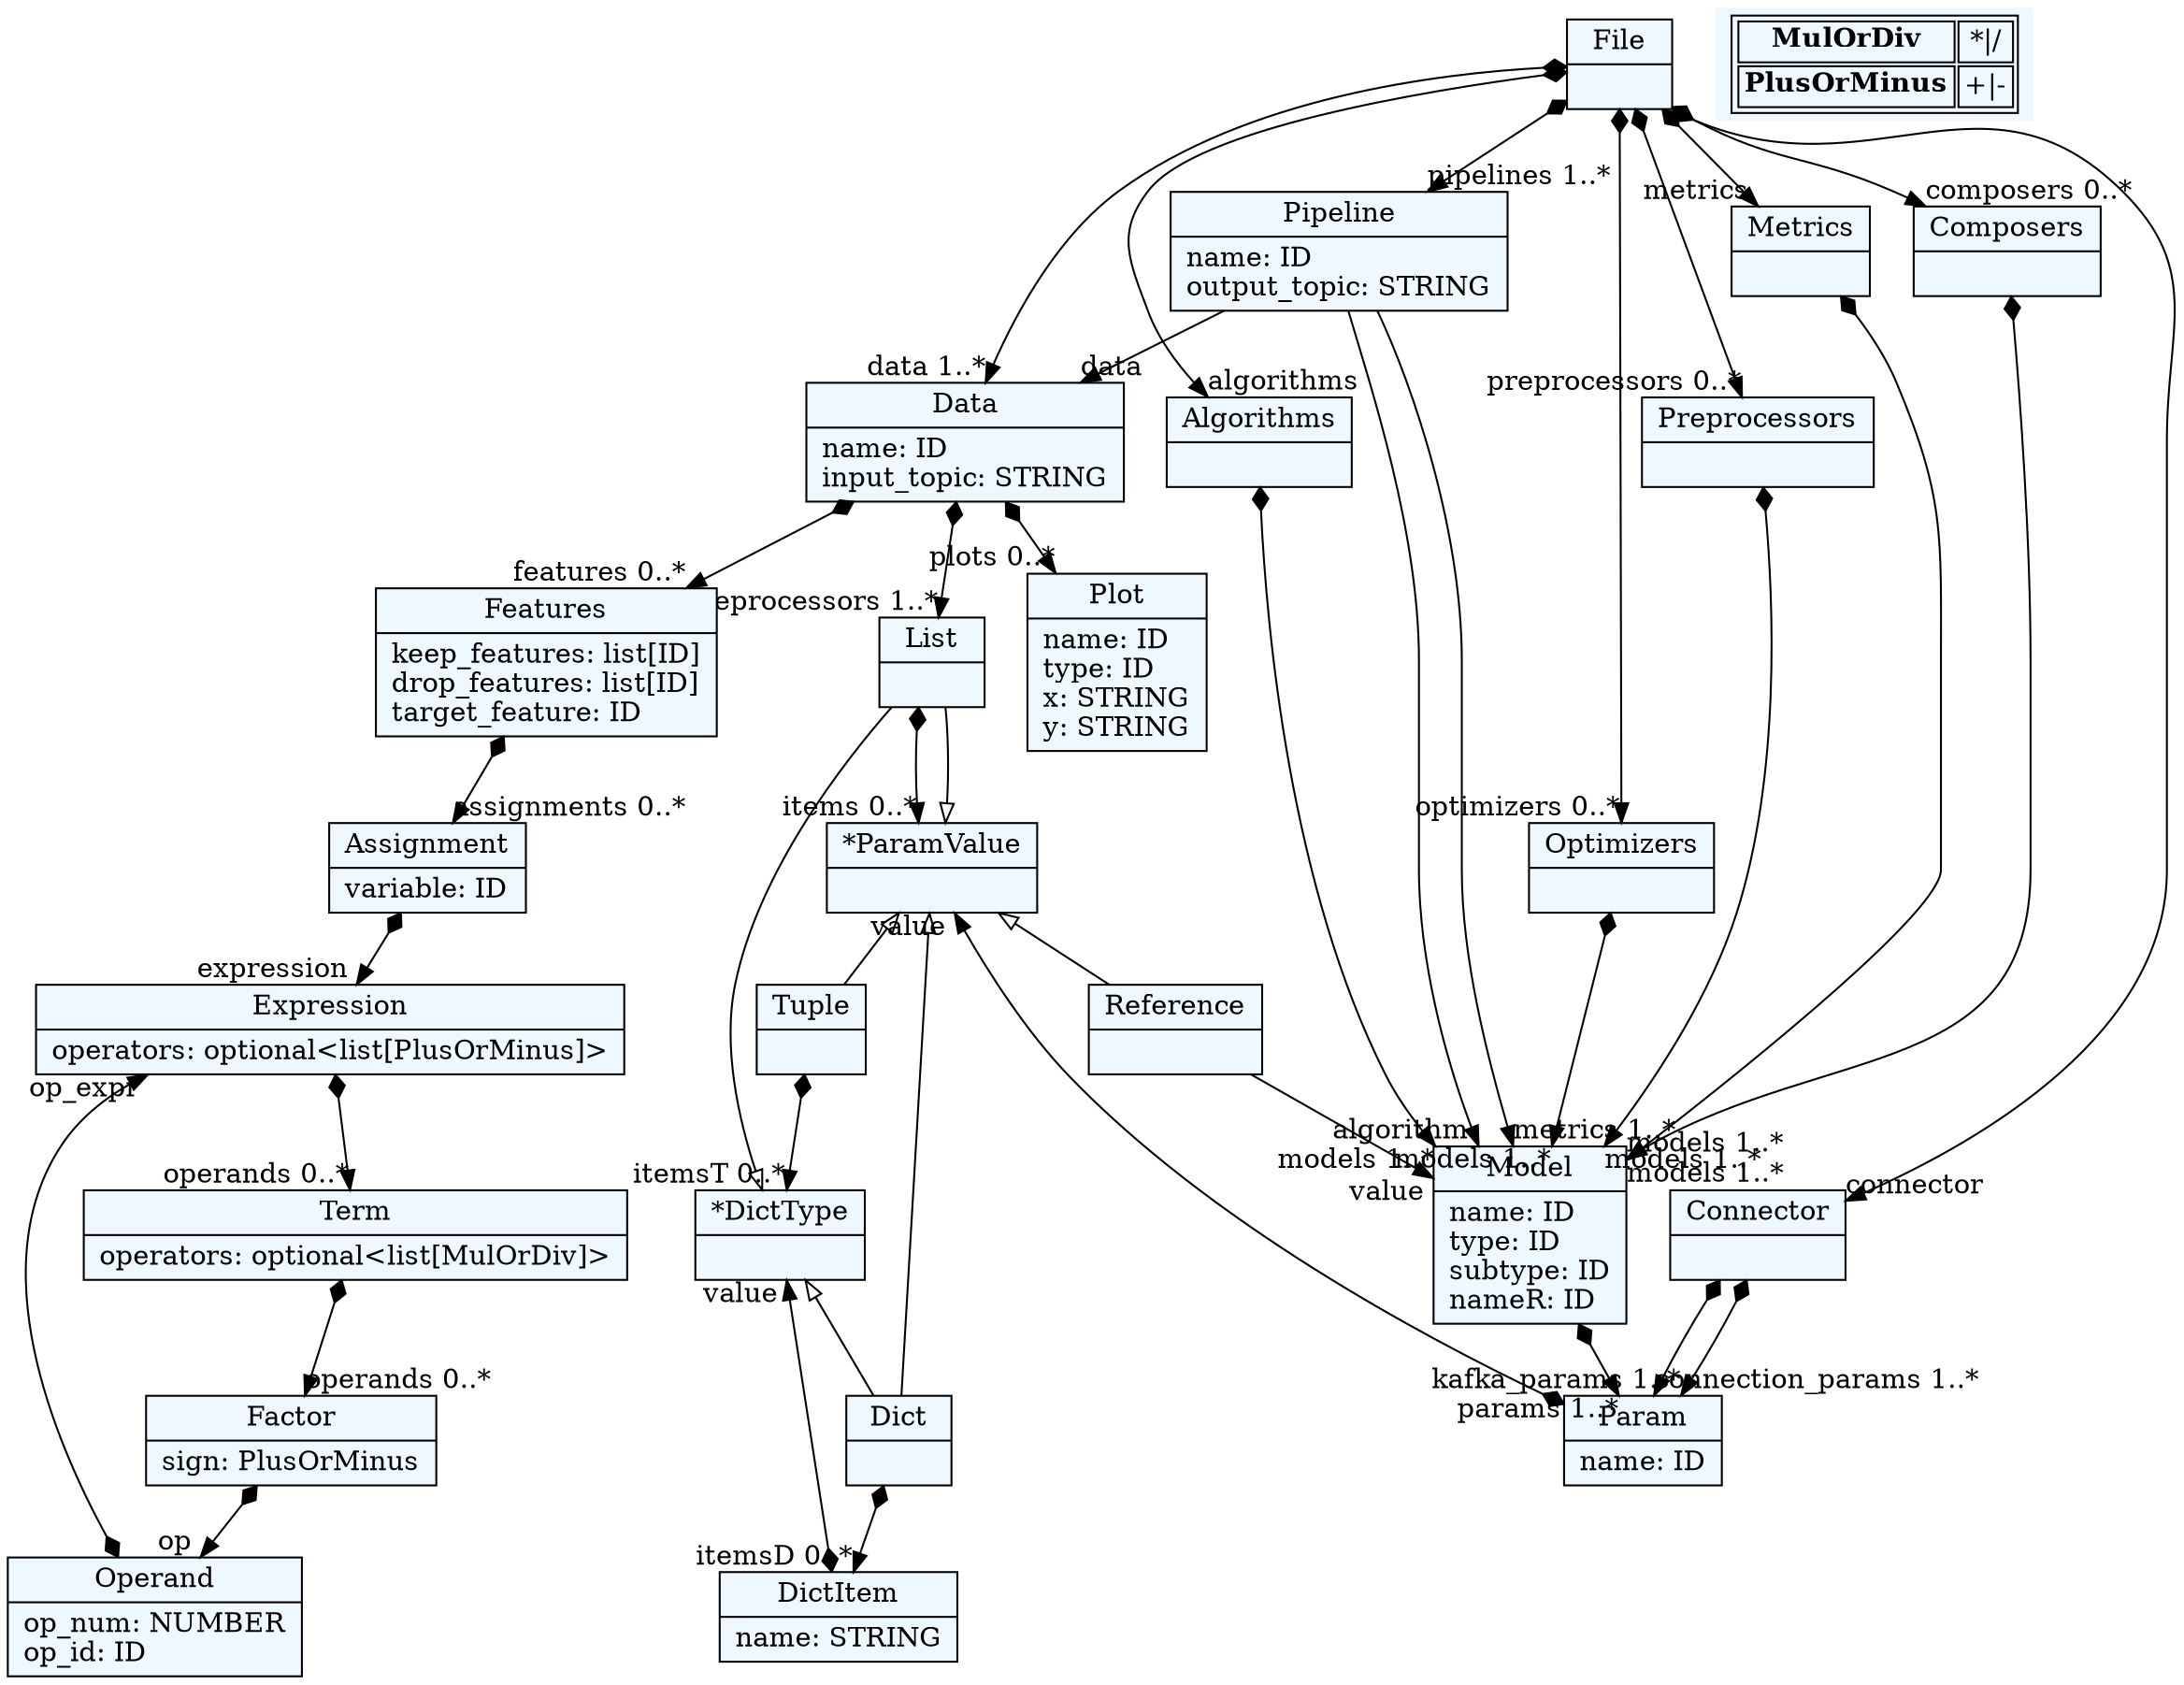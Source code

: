 
    digraph textX {
    fontname = "Bitstream Vera Sans"
    fontsize = 8
    node[
        shape=record,
        style=filled,
        fillcolor=aliceblue
    ]
    nodesep = 0.3
    edge[dir=black,arrowtail=empty]


124245843435616[ label="{File|}"]

124245843443248[ label="{Pipeline|name: ID\loutput_topic: STRING\l}"]

124245843432304[ label="{Data|name: ID\linput_topic: STRING\l}"]

124245843436480[ label="{Connector|}"]

124245843438784[ label="{Algorithms|}"]

124245843530752[ label="{Preprocessors|}"]

124245843531664[ label="{Optimizers|}"]

124245843526960[ label="{Metrics|}"]

124245843535552[ label="{Composers|}"]

124245843535504[ label="{Model|name: ID\ltype: ID\lsubtype: ID\lnameR: ID\l}"]

124245843537040[ label="{Param|name: ID\l}"]

124245843536368[ label="{List|}"]

124245843535840[ label="{*ParamValue|}"]

124245843535648[ label="{Tuple|}"]

124245843536080[ label="{Dict|}"]

124245843527104[ label="{DictItem|name: STRING\l}"]

124245843533008[ label="{*DictType|}"]

124245843528496[ label="{Reference|}"]

124245843536128[ label="{Features|keep_features: list[ID]\ldrop_features: list[ID]\ltarget_feature: ID\l}"]

124245843535216[ label="{Assignment|variable: ID\l}"]

124245843535312[ label="{Expression|operators: optional\<list[PlusOrMinus]\>\l}"]

124245843534784[ label="{Term|operators: optional\<list[MulOrDiv]\>\l}"]

124245843525808[ label="{Factor|sign: PlusOrMinus\l}"]

124245843530560[ label="{Operand|op_num: NUMBER\lop_id: ID\l}"]

124245843536512[ label="{Plot|name: ID\ltype: ID\lx: STRING\ly: STRING\l}"]



124245843435616 -> 124245843443248[arrowtail=diamond, dir=both, headlabel="pipelines 1..*"]
124245843435616 -> 124245843436480[arrowtail=diamond, dir=both, headlabel="connector "]
124245843435616 -> 124245843432304[arrowtail=diamond, dir=both, headlabel="data 1..*"]
124245843435616 -> 124245843530752[arrowtail=diamond, dir=both, headlabel="preprocessors 0..*"]
124245843435616 -> 124245843535552[arrowtail=diamond, dir=both, headlabel="composers 0..*"]
124245843435616 -> 124245843438784[arrowtail=diamond, dir=both, headlabel="algorithms "]
124245843435616 -> 124245843531664[arrowtail=diamond, dir=both, headlabel="optimizers 0..*"]
124245843435616 -> 124245843526960[arrowtail=diamond, dir=both, headlabel="metrics "]
124245843443248 -> 124245843432304[headlabel="data "]
124245843443248 -> 124245843535504[headlabel="algorithm "]
124245843443248 -> 124245843535504[headlabel="metrics 1..*"]
124245843432304 -> 124245843536128[arrowtail=diamond, dir=both, headlabel="features 0..*"]
124245843432304 -> 124245843536368[arrowtail=diamond, dir=both, headlabel="preprocessors 1..*"]
124245843432304 -> 124245843536512[arrowtail=diamond, dir=both, headlabel="plots 0..*"]
124245843436480 -> 124245843537040[arrowtail=diamond, dir=both, headlabel="connection_params 1..*"]
124245843436480 -> 124245843537040[arrowtail=diamond, dir=both, headlabel="kafka_params 1..*"]
124245843438784 -> 124245843535504[arrowtail=diamond, dir=both, headlabel="models 1..*"]
124245843530752 -> 124245843535504[arrowtail=diamond, dir=both, headlabel="models 1..*"]
124245843531664 -> 124245843535504[arrowtail=diamond, dir=both, headlabel="models 1..*"]
124245843526960 -> 124245843535504[arrowtail=diamond, dir=both, headlabel="models 1..*"]
124245843535552 -> 124245843535504[arrowtail=diamond, dir=both, headlabel="models 1..*"]
124245843535504 -> 124245843537040[arrowtail=diamond, dir=both, headlabel="params 1..*"]
124245843537040 -> 124245843535840[arrowtail=diamond, dir=both, headlabel="value "]
124245843536368 -> 124245843535840[arrowtail=diamond, dir=both, headlabel="items 0..*"]
124245843535840 -> 124245843528496 [dir=back]
124245843535840 -> 124245843535648 [dir=back]
124245843535840 -> 124245843536368 [dir=back]
124245843535840 -> 124245843536080 [dir=back]
124245843535648 -> 124245843533008[arrowtail=diamond, dir=both, headlabel="itemsT 0..*"]
124245843536080 -> 124245843527104[arrowtail=diamond, dir=both, headlabel="itemsD 0..*"]
124245843527104 -> 124245843533008[arrowtail=diamond, dir=both, headlabel="value "]
124245843533008 -> 124245843536080 [dir=back]
124245843533008 -> 124245843536368 [dir=back]
124245843528496 -> 124245843535504[headlabel="value "]
124245843536128 -> 124245843535216[arrowtail=diamond, dir=both, headlabel="assignments 0..*"]
124245843535216 -> 124245843535312[arrowtail=diamond, dir=both, headlabel="expression "]
124245843535312 -> 124245843534784[arrowtail=diamond, dir=both, headlabel="operands 0..*"]
124245843534784 -> 124245843525808[arrowtail=diamond, dir=both, headlabel="operands 0..*"]
124245843525808 -> 124245843530560[arrowtail=diamond, dir=both, headlabel="op "]
124245843530560 -> 124245843535312[arrowtail=diamond, dir=both, headlabel="op_expr "]
match_rules [ shape=plaintext, label=< <table>
	<tr>
		<td><b>MulOrDiv</b></td><td>*|/</td>
	</tr>
	<tr>
		<td><b>PlusOrMinus</b></td><td>+|-</td>
	</tr>
</table> >]


}
